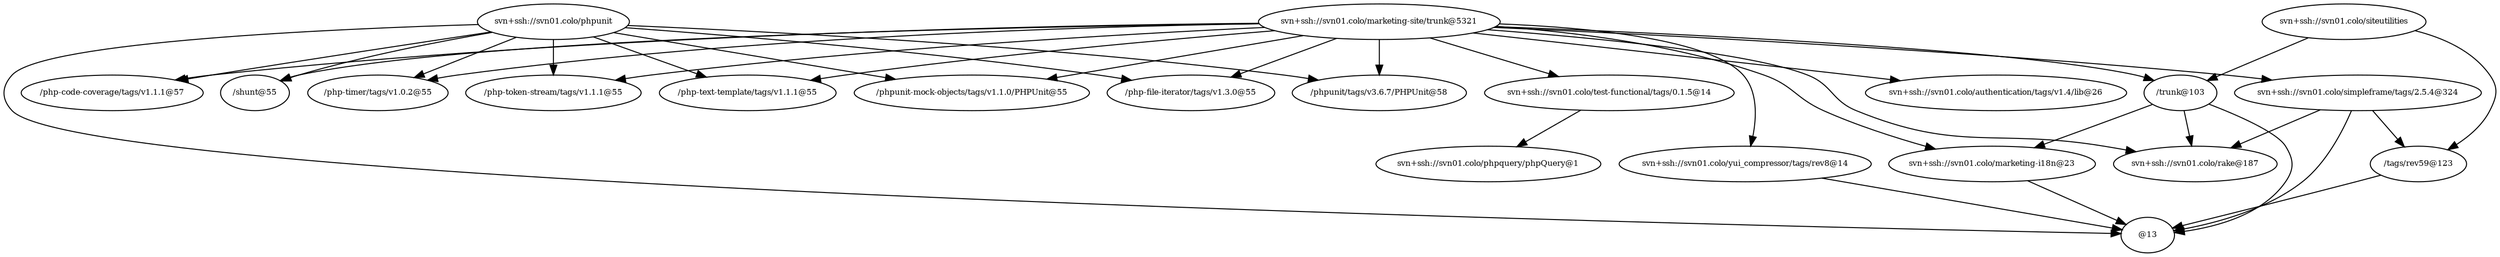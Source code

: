 digraph RGL__DirectedAdjacencyGraph {
    "/php-code-coverage/tags/v1.1.1@57" [
        fontsize = 8,
        label = "/php-code-coverage/tags/v1.1.1@57"
    ]

    "/shunt@55" [
        fontsize = 8,
        label = "/shunt@55"
    ]

    "/php-timer/tags/v1.0.2@55" [
        fontsize = 8,
        label = "/php-timer/tags/v1.0.2@55"
    ]

    "svn+ssh://svn01.colo/phpquery/phpQuery@1" [
        fontsize = 8,
        label = "svn+ssh://svn01.colo/phpquery/phpQuery@1"
    ]

    "/php-token-stream/tags/v1.1.1@55" [
        fontsize = 8,
        label = "/php-token-stream/tags/v1.1.1@55"
    ]

    "@13" [
        fontsize = 8,
        label = "@13"
    ]

    "svn+ssh://svn01.colo/siteutilities" [
        fontsize = 8,
        label = "svn+ssh://svn01.colo/siteutilities"
    ]

    "svn+ssh://svn01.colo/test-functional/tags/0.1.5@14" [
        fontsize = 8,
        label = "svn+ssh://svn01.colo/test-functional/tags/0.1.5@14"
    ]

    "/php-text-template/tags/v1.1.1@55" [
        fontsize = 8,
        label = "/php-text-template/tags/v1.1.1@55"
    ]

    "svn+ssh://svn01.colo/yui_compressor/tags/rev8@14" [
        fontsize = 8,
        label = "svn+ssh://svn01.colo/yui_compressor/tags/rev8@14"
    ]

    "/phpunit-mock-objects/tags/v1.1.0/PHPUnit@55" [
        fontsize = 8,
        label = "/phpunit-mock-objects/tags/v1.1.0/PHPUnit@55"
    ]

    "svn+ssh://svn01.colo/phpunit" [
        fontsize = 8,
        label = "svn+ssh://svn01.colo/phpunit"
    ]

    "svn+ssh://svn01.colo/rake@187" [
        fontsize = 8,
        label = "svn+ssh://svn01.colo/rake@187"
    ]

    "svn+ssh://svn01.colo/marketing-i18n@23" [
        fontsize = 8,
        label = "svn+ssh://svn01.colo/marketing-i18n@23"
    ]

    "/trunk@103" [
        fontsize = 8,
        label = "/trunk@103"
    ]

    "svn+ssh://svn01.colo/authentication/tags/v1.4/lib@26" [
        fontsize = 8,
        label = "svn+ssh://svn01.colo/authentication/tags/v1.4/lib@26"
    ]

    "/php-file-iterator/tags/v1.3.0@55" [
        fontsize = 8,
        label = "/php-file-iterator/tags/v1.3.0@55"
    ]

    "/phpunit/tags/v3.6.7/PHPUnit@58" [
        fontsize = 8,
        label = "/phpunit/tags/v3.6.7/PHPUnit@58"
    ]

    "/tags/rev59@123" [
        fontsize = 8,
        label = "/tags/rev59@123"
    ]

    "svn+ssh://svn01.colo/simpleframe/tags/2.5.4@324" [
        fontsize = 8,
        label = "svn+ssh://svn01.colo/simpleframe/tags/2.5.4@324"
    ]

    "svn+ssh://svn01.colo/marketing-site/trunk@5321" [
        fontsize = 8,
        label = "svn+ssh://svn01.colo/marketing-site/trunk@5321"
    ]

    "svn+ssh://svn01.colo/siteutilities" -> "/trunk@103" [
        fontsize = 8
    ]

    "svn+ssh://svn01.colo/siteutilities" -> "/tags/rev59@123" [
        fontsize = 8
    ]

    "svn+ssh://svn01.colo/test-functional/tags/0.1.5@14" -> "svn+ssh://svn01.colo/phpquery/phpQuery@1" [
        fontsize = 8
    ]

    "svn+ssh://svn01.colo/yui_compressor/tags/rev8@14" -> "@13" [
        fontsize = 8
    ]

    "svn+ssh://svn01.colo/phpunit" -> "/php-code-coverage/tags/v1.1.1@57" [
        fontsize = 8
    ]

    "svn+ssh://svn01.colo/phpunit" -> "/shunt@55" [
        fontsize = 8
    ]

    "svn+ssh://svn01.colo/phpunit" -> "/php-timer/tags/v1.0.2@55" [
        fontsize = 8
    ]

    "svn+ssh://svn01.colo/phpunit" -> "@13" [
        fontsize = 8
    ]

    "svn+ssh://svn01.colo/phpunit" -> "/php-token-stream/tags/v1.1.1@55" [
        fontsize = 8
    ]

    "svn+ssh://svn01.colo/phpunit" -> "/php-text-template/tags/v1.1.1@55" [
        fontsize = 8
    ]

    "svn+ssh://svn01.colo/phpunit" -> "/phpunit-mock-objects/tags/v1.1.0/PHPUnit@55" [
        fontsize = 8
    ]

    "svn+ssh://svn01.colo/phpunit" -> "/php-file-iterator/tags/v1.3.0@55" [
        fontsize = 8
    ]

    "svn+ssh://svn01.colo/phpunit" -> "/phpunit/tags/v3.6.7/PHPUnit@58" [
        fontsize = 8
    ]

    "svn+ssh://svn01.colo/marketing-i18n@23" -> "@13" [
        fontsize = 8
    ]

    "/trunk@103" -> "@13" [
        fontsize = 8
    ]

    "/trunk@103" -> "svn+ssh://svn01.colo/rake@187" [
        fontsize = 8
    ]

    "/trunk@103" -> "svn+ssh://svn01.colo/marketing-i18n@23" [
        fontsize = 8
    ]

    "/tags/rev59@123" -> "@13" [
        fontsize = 8
    ]

    "svn+ssh://svn01.colo/simpleframe/tags/2.5.4@324" -> "@13" [
        fontsize = 8
    ]

    "svn+ssh://svn01.colo/simpleframe/tags/2.5.4@324" -> "svn+ssh://svn01.colo/rake@187" [
        fontsize = 8
    ]

    "svn+ssh://svn01.colo/simpleframe/tags/2.5.4@324" -> "/tags/rev59@123" [
        fontsize = 8
    ]

    "svn+ssh://svn01.colo/marketing-site/trunk@5321" -> "/shunt@55" [
        fontsize = 8
    ]

    "svn+ssh://svn01.colo/marketing-site/trunk@5321" -> "/php-code-coverage/tags/v1.1.1@57" [
        fontsize = 8
    ]

    "svn+ssh://svn01.colo/marketing-site/trunk@5321" -> "/php-timer/tags/v1.0.2@55" [
        fontsize = 8
    ]

    "svn+ssh://svn01.colo/marketing-site/trunk@5321" -> "/php-token-stream/tags/v1.1.1@55" [
        fontsize = 8
    ]

    "svn+ssh://svn01.colo/marketing-site/trunk@5321" -> "svn+ssh://svn01.colo/yui_compressor/tags/rev8@14" [
        fontsize = 8
    ]

    "svn+ssh://svn01.colo/marketing-site/trunk@5321" -> "/php-text-template/tags/v1.1.1@55" [
        fontsize = 8
    ]

    "svn+ssh://svn01.colo/marketing-site/trunk@5321" -> "svn+ssh://svn01.colo/test-functional/tags/0.1.5@14" [
        fontsize = 8
    ]

    "svn+ssh://svn01.colo/marketing-site/trunk@5321" -> "/trunk@103" [
        fontsize = 8
    ]

    "svn+ssh://svn01.colo/marketing-site/trunk@5321" -> "/phpunit-mock-objects/tags/v1.1.0/PHPUnit@55" [
        fontsize = 8
    ]

    "svn+ssh://svn01.colo/marketing-site/trunk@5321" -> "svn+ssh://svn01.colo/marketing-i18n@23" [
        fontsize = 8
    ]

    "svn+ssh://svn01.colo/marketing-site/trunk@5321" -> "svn+ssh://svn01.colo/rake@187" [
        fontsize = 8
    ]

    "svn+ssh://svn01.colo/marketing-site/trunk@5321" -> "svn+ssh://svn01.colo/authentication/tags/v1.4/lib@26" [
        fontsize = 8
    ]

    "svn+ssh://svn01.colo/marketing-site/trunk@5321" -> "/php-file-iterator/tags/v1.3.0@55" [
        fontsize = 8
    ]

    "svn+ssh://svn01.colo/marketing-site/trunk@5321" -> "/phpunit/tags/v3.6.7/PHPUnit@58" [
        fontsize = 8
    ]

    "svn+ssh://svn01.colo/marketing-site/trunk@5321" -> "svn+ssh://svn01.colo/simpleframe/tags/2.5.4@324" [
        fontsize = 8
    ]
}
